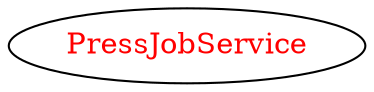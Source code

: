 digraph dependencyGraph {
 concentrate=true;
 ranksep="2.0";
 rankdir="LR"; 
 splines="ortho";
"PressJobService" [fontcolor="red"];
}